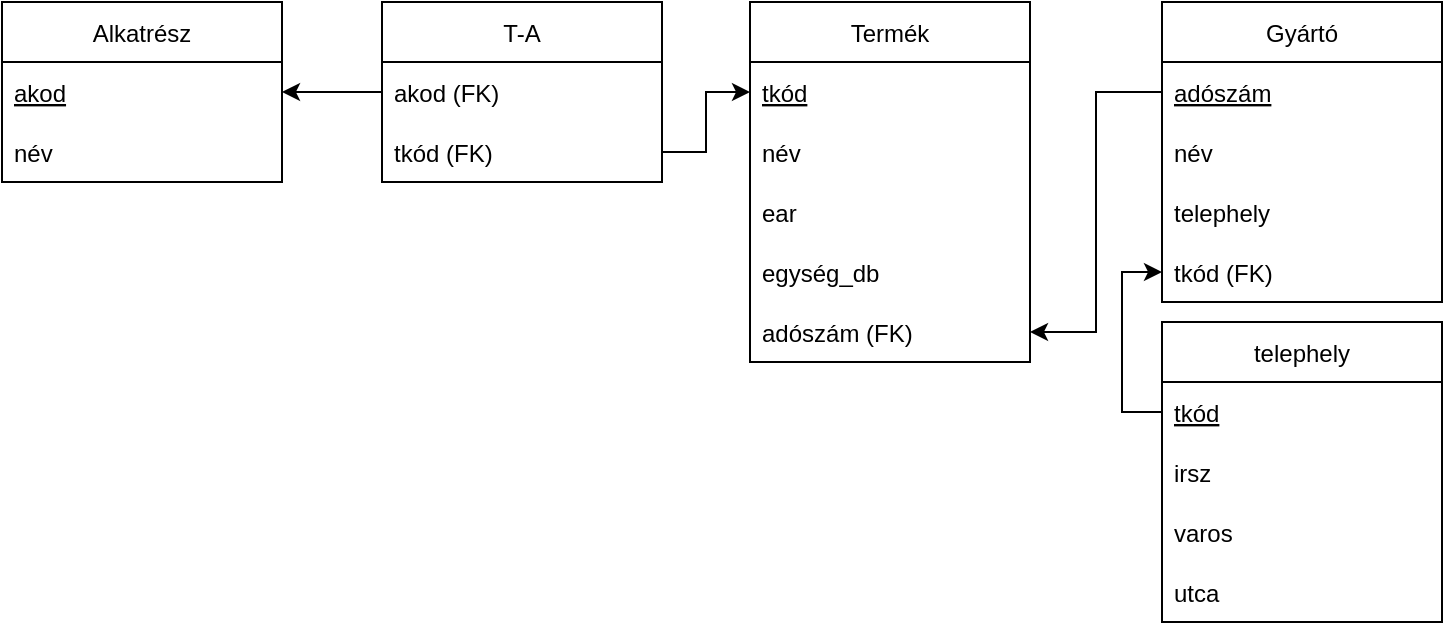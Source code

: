 <mxfile version="20.3.0" type="device"><diagram id="8YVWnZ0JU1CbKCZpVIV3" name="1 oldal"><mxGraphModel dx="1422" dy="905" grid="1" gridSize="10" guides="1" tooltips="1" connect="1" arrows="1" fold="1" page="1" pageScale="1" pageWidth="827" pageHeight="1169" math="0" shadow="0"><root><mxCell id="0"/><mxCell id="1" parent="0"/><mxCell id="i123XRr3PV5pWn3KWQU2-109" value="Alkatrész" style="swimlane;fontStyle=0;childLayout=stackLayout;horizontal=1;startSize=30;horizontalStack=0;resizeParent=1;resizeParentMax=0;resizeLast=0;collapsible=1;marginBottom=0;" vertex="1" parent="1"><mxGeometry x="40" y="240" width="140" height="90" as="geometry"/></mxCell><mxCell id="i123XRr3PV5pWn3KWQU2-110" value="akod" style="text;strokeColor=none;fillColor=none;align=left;verticalAlign=middle;spacingLeft=4;spacingRight=4;overflow=hidden;points=[[0,0.5],[1,0.5]];portConstraint=eastwest;rotatable=0;fontStyle=4" vertex="1" parent="i123XRr3PV5pWn3KWQU2-109"><mxGeometry y="30" width="140" height="30" as="geometry"/></mxCell><mxCell id="i123XRr3PV5pWn3KWQU2-111" value="név" style="text;strokeColor=none;fillColor=none;align=left;verticalAlign=middle;spacingLeft=4;spacingRight=4;overflow=hidden;points=[[0,0.5],[1,0.5]];portConstraint=eastwest;rotatable=0;" vertex="1" parent="i123XRr3PV5pWn3KWQU2-109"><mxGeometry y="60" width="140" height="30" as="geometry"/></mxCell><mxCell id="i123XRr3PV5pWn3KWQU2-134" value="" style="edgeStyle=orthogonalEdgeStyle;rounded=0;orthogonalLoop=1;jettySize=auto;html=1;entryX=1;entryY=0.5;entryDx=0;entryDy=0;" edge="1" parent="1" source="i123XRr3PV5pWn3KWQU2-113" target="i123XRr3PV5pWn3KWQU2-110"><mxGeometry relative="1" as="geometry"/></mxCell><mxCell id="i123XRr3PV5pWn3KWQU2-113" value="T-A" style="swimlane;fontStyle=0;childLayout=stackLayout;horizontal=1;startSize=30;horizontalStack=0;resizeParent=1;resizeParentMax=0;resizeLast=0;collapsible=1;marginBottom=0;" vertex="1" parent="1"><mxGeometry x="230" y="240" width="140" height="90" as="geometry"/></mxCell><mxCell id="i123XRr3PV5pWn3KWQU2-114" value="akod (FK)" style="text;strokeColor=none;fillColor=none;align=left;verticalAlign=middle;spacingLeft=4;spacingRight=4;overflow=hidden;points=[[0,0.5],[1,0.5]];portConstraint=eastwest;rotatable=0;" vertex="1" parent="i123XRr3PV5pWn3KWQU2-113"><mxGeometry y="30" width="140" height="30" as="geometry"/></mxCell><mxCell id="i123XRr3PV5pWn3KWQU2-115" value="tkód (FK)" style="text;strokeColor=none;fillColor=none;align=left;verticalAlign=middle;spacingLeft=4;spacingRight=4;overflow=hidden;points=[[0,0.5],[1,0.5]];portConstraint=eastwest;rotatable=0;" vertex="1" parent="i123XRr3PV5pWn3KWQU2-113"><mxGeometry y="60" width="140" height="30" as="geometry"/></mxCell><mxCell id="i123XRr3PV5pWn3KWQU2-117" value="Termék" style="swimlane;fontStyle=0;childLayout=stackLayout;horizontal=1;startSize=30;horizontalStack=0;resizeParent=1;resizeParentMax=0;resizeLast=0;collapsible=1;marginBottom=0;" vertex="1" parent="1"><mxGeometry x="414" y="240" width="140" height="180" as="geometry"/></mxCell><mxCell id="i123XRr3PV5pWn3KWQU2-118" value="tkód" style="text;strokeColor=none;fillColor=none;align=left;verticalAlign=middle;spacingLeft=4;spacingRight=4;overflow=hidden;points=[[0,0.5],[1,0.5]];portConstraint=eastwest;rotatable=0;fontStyle=4" vertex="1" parent="i123XRr3PV5pWn3KWQU2-117"><mxGeometry y="30" width="140" height="30" as="geometry"/></mxCell><mxCell id="i123XRr3PV5pWn3KWQU2-119" value="név" style="text;strokeColor=none;fillColor=none;align=left;verticalAlign=middle;spacingLeft=4;spacingRight=4;overflow=hidden;points=[[0,0.5],[1,0.5]];portConstraint=eastwest;rotatable=0;" vertex="1" parent="i123XRr3PV5pWn3KWQU2-117"><mxGeometry y="60" width="140" height="30" as="geometry"/></mxCell><mxCell id="i123XRr3PV5pWn3KWQU2-120" value="ear" style="text;strokeColor=none;fillColor=none;align=left;verticalAlign=middle;spacingLeft=4;spacingRight=4;overflow=hidden;points=[[0,0.5],[1,0.5]];portConstraint=eastwest;rotatable=0;" vertex="1" parent="i123XRr3PV5pWn3KWQU2-117"><mxGeometry y="90" width="140" height="30" as="geometry"/></mxCell><mxCell id="i123XRr3PV5pWn3KWQU2-129" value="egység_db" style="text;strokeColor=none;fillColor=none;align=left;verticalAlign=middle;spacingLeft=4;spacingRight=4;overflow=hidden;points=[[0,0.5],[1,0.5]];portConstraint=eastwest;rotatable=0;" vertex="1" parent="i123XRr3PV5pWn3KWQU2-117"><mxGeometry y="120" width="140" height="30" as="geometry"/></mxCell><mxCell id="i123XRr3PV5pWn3KWQU2-132" value="adószám (FK)" style="text;strokeColor=none;fillColor=none;align=left;verticalAlign=middle;spacingLeft=4;spacingRight=4;overflow=hidden;points=[[0,0.5],[1,0.5]];portConstraint=eastwest;rotatable=0;" vertex="1" parent="i123XRr3PV5pWn3KWQU2-117"><mxGeometry y="150" width="140" height="30" as="geometry"/></mxCell><mxCell id="i123XRr3PV5pWn3KWQU2-136" value="" style="edgeStyle=orthogonalEdgeStyle;rounded=0;orthogonalLoop=1;jettySize=auto;html=1;entryX=1;entryY=0.5;entryDx=0;entryDy=0;exitX=0;exitY=0.5;exitDx=0;exitDy=0;" edge="1" parent="1" source="i123XRr3PV5pWn3KWQU2-122" target="i123XRr3PV5pWn3KWQU2-132"><mxGeometry relative="1" as="geometry"/></mxCell><mxCell id="i123XRr3PV5pWn3KWQU2-121" value="Gyártó" style="swimlane;fontStyle=0;childLayout=stackLayout;horizontal=1;startSize=30;horizontalStack=0;resizeParent=1;resizeParentMax=0;resizeLast=0;collapsible=1;marginBottom=0;" vertex="1" parent="1"><mxGeometry x="620" y="240" width="140" height="150" as="geometry"/></mxCell><mxCell id="i123XRr3PV5pWn3KWQU2-122" value="adószám" style="text;strokeColor=none;fillColor=none;align=left;verticalAlign=middle;spacingLeft=4;spacingRight=4;overflow=hidden;points=[[0,0.5],[1,0.5]];portConstraint=eastwest;rotatable=0;fontStyle=4" vertex="1" parent="i123XRr3PV5pWn3KWQU2-121"><mxGeometry y="30" width="140" height="30" as="geometry"/></mxCell><mxCell id="i123XRr3PV5pWn3KWQU2-123" value="név" style="text;strokeColor=none;fillColor=none;align=left;verticalAlign=middle;spacingLeft=4;spacingRight=4;overflow=hidden;points=[[0,0.5],[1,0.5]];portConstraint=eastwest;rotatable=0;" vertex="1" parent="i123XRr3PV5pWn3KWQU2-121"><mxGeometry y="60" width="140" height="30" as="geometry"/></mxCell><mxCell id="i123XRr3PV5pWn3KWQU2-124" value="telephely" style="text;strokeColor=none;fillColor=none;align=left;verticalAlign=middle;spacingLeft=4;spacingRight=4;overflow=hidden;points=[[0,0.5],[1,0.5]];portConstraint=eastwest;rotatable=0;" vertex="1" parent="i123XRr3PV5pWn3KWQU2-121"><mxGeometry y="90" width="140" height="30" as="geometry"/></mxCell><mxCell id="i123XRr3PV5pWn3KWQU2-131" value="tkód (FK)" style="text;strokeColor=none;fillColor=none;align=left;verticalAlign=middle;spacingLeft=4;spacingRight=4;overflow=hidden;points=[[0,0.5],[1,0.5]];portConstraint=eastwest;rotatable=0;" vertex="1" parent="i123XRr3PV5pWn3KWQU2-121"><mxGeometry y="120" width="140" height="30" as="geometry"/></mxCell><mxCell id="i123XRr3PV5pWn3KWQU2-125" value="telephely" style="swimlane;fontStyle=0;childLayout=stackLayout;horizontal=1;startSize=30;horizontalStack=0;resizeParent=1;resizeParentMax=0;resizeLast=0;collapsible=1;marginBottom=0;" vertex="1" parent="1"><mxGeometry x="620" y="400" width="140" height="150" as="geometry"/></mxCell><mxCell id="i123XRr3PV5pWn3KWQU2-126" value="tkód" style="text;strokeColor=none;fillColor=none;align=left;verticalAlign=middle;spacingLeft=4;spacingRight=4;overflow=hidden;points=[[0,0.5],[1,0.5]];portConstraint=eastwest;rotatable=0;fontStyle=4" vertex="1" parent="i123XRr3PV5pWn3KWQU2-125"><mxGeometry y="30" width="140" height="30" as="geometry"/></mxCell><mxCell id="i123XRr3PV5pWn3KWQU2-127" value="irsz" style="text;strokeColor=none;fillColor=none;align=left;verticalAlign=middle;spacingLeft=4;spacingRight=4;overflow=hidden;points=[[0,0.5],[1,0.5]];portConstraint=eastwest;rotatable=0;" vertex="1" parent="i123XRr3PV5pWn3KWQU2-125"><mxGeometry y="60" width="140" height="30" as="geometry"/></mxCell><mxCell id="i123XRr3PV5pWn3KWQU2-128" value="varos" style="text;strokeColor=none;fillColor=none;align=left;verticalAlign=middle;spacingLeft=4;spacingRight=4;overflow=hidden;points=[[0,0.5],[1,0.5]];portConstraint=eastwest;rotatable=0;" vertex="1" parent="i123XRr3PV5pWn3KWQU2-125"><mxGeometry y="90" width="140" height="30" as="geometry"/></mxCell><mxCell id="i123XRr3PV5pWn3KWQU2-138" value="utca" style="text;strokeColor=none;fillColor=none;align=left;verticalAlign=middle;spacingLeft=4;spacingRight=4;overflow=hidden;points=[[0,0.5],[1,0.5]];portConstraint=eastwest;rotatable=0;" vertex="1" parent="i123XRr3PV5pWn3KWQU2-125"><mxGeometry y="120" width="140" height="30" as="geometry"/></mxCell><mxCell id="i123XRr3PV5pWn3KWQU2-135" value="" style="edgeStyle=orthogonalEdgeStyle;rounded=0;orthogonalLoop=1;jettySize=auto;html=1;entryX=0;entryY=0.5;entryDx=0;entryDy=0;exitX=1;exitY=0.5;exitDx=0;exitDy=0;" edge="1" parent="1" source="i123XRr3PV5pWn3KWQU2-115" target="i123XRr3PV5pWn3KWQU2-118"><mxGeometry relative="1" as="geometry"/></mxCell><mxCell id="i123XRr3PV5pWn3KWQU2-137" value="" style="edgeStyle=orthogonalEdgeStyle;rounded=0;orthogonalLoop=1;jettySize=auto;html=1;entryX=0;entryY=0.5;entryDx=0;entryDy=0;" edge="1" parent="1" source="i123XRr3PV5pWn3KWQU2-126" target="i123XRr3PV5pWn3KWQU2-131"><mxGeometry relative="1" as="geometry"/></mxCell></root></mxGraphModel></diagram></mxfile>